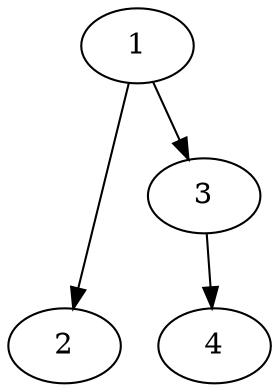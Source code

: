 strict digraph {

	"1" [  weight=0 ];

	"1" -> "2" [  weight=0 ];

	"1" -> "3" [  weight=0 ];

	"2" [  weight=0 ];

	"3" [  weight=0 ];

	"3" -> "4" [  weight=0 ];

	"4" [  weight=0 ];

}
